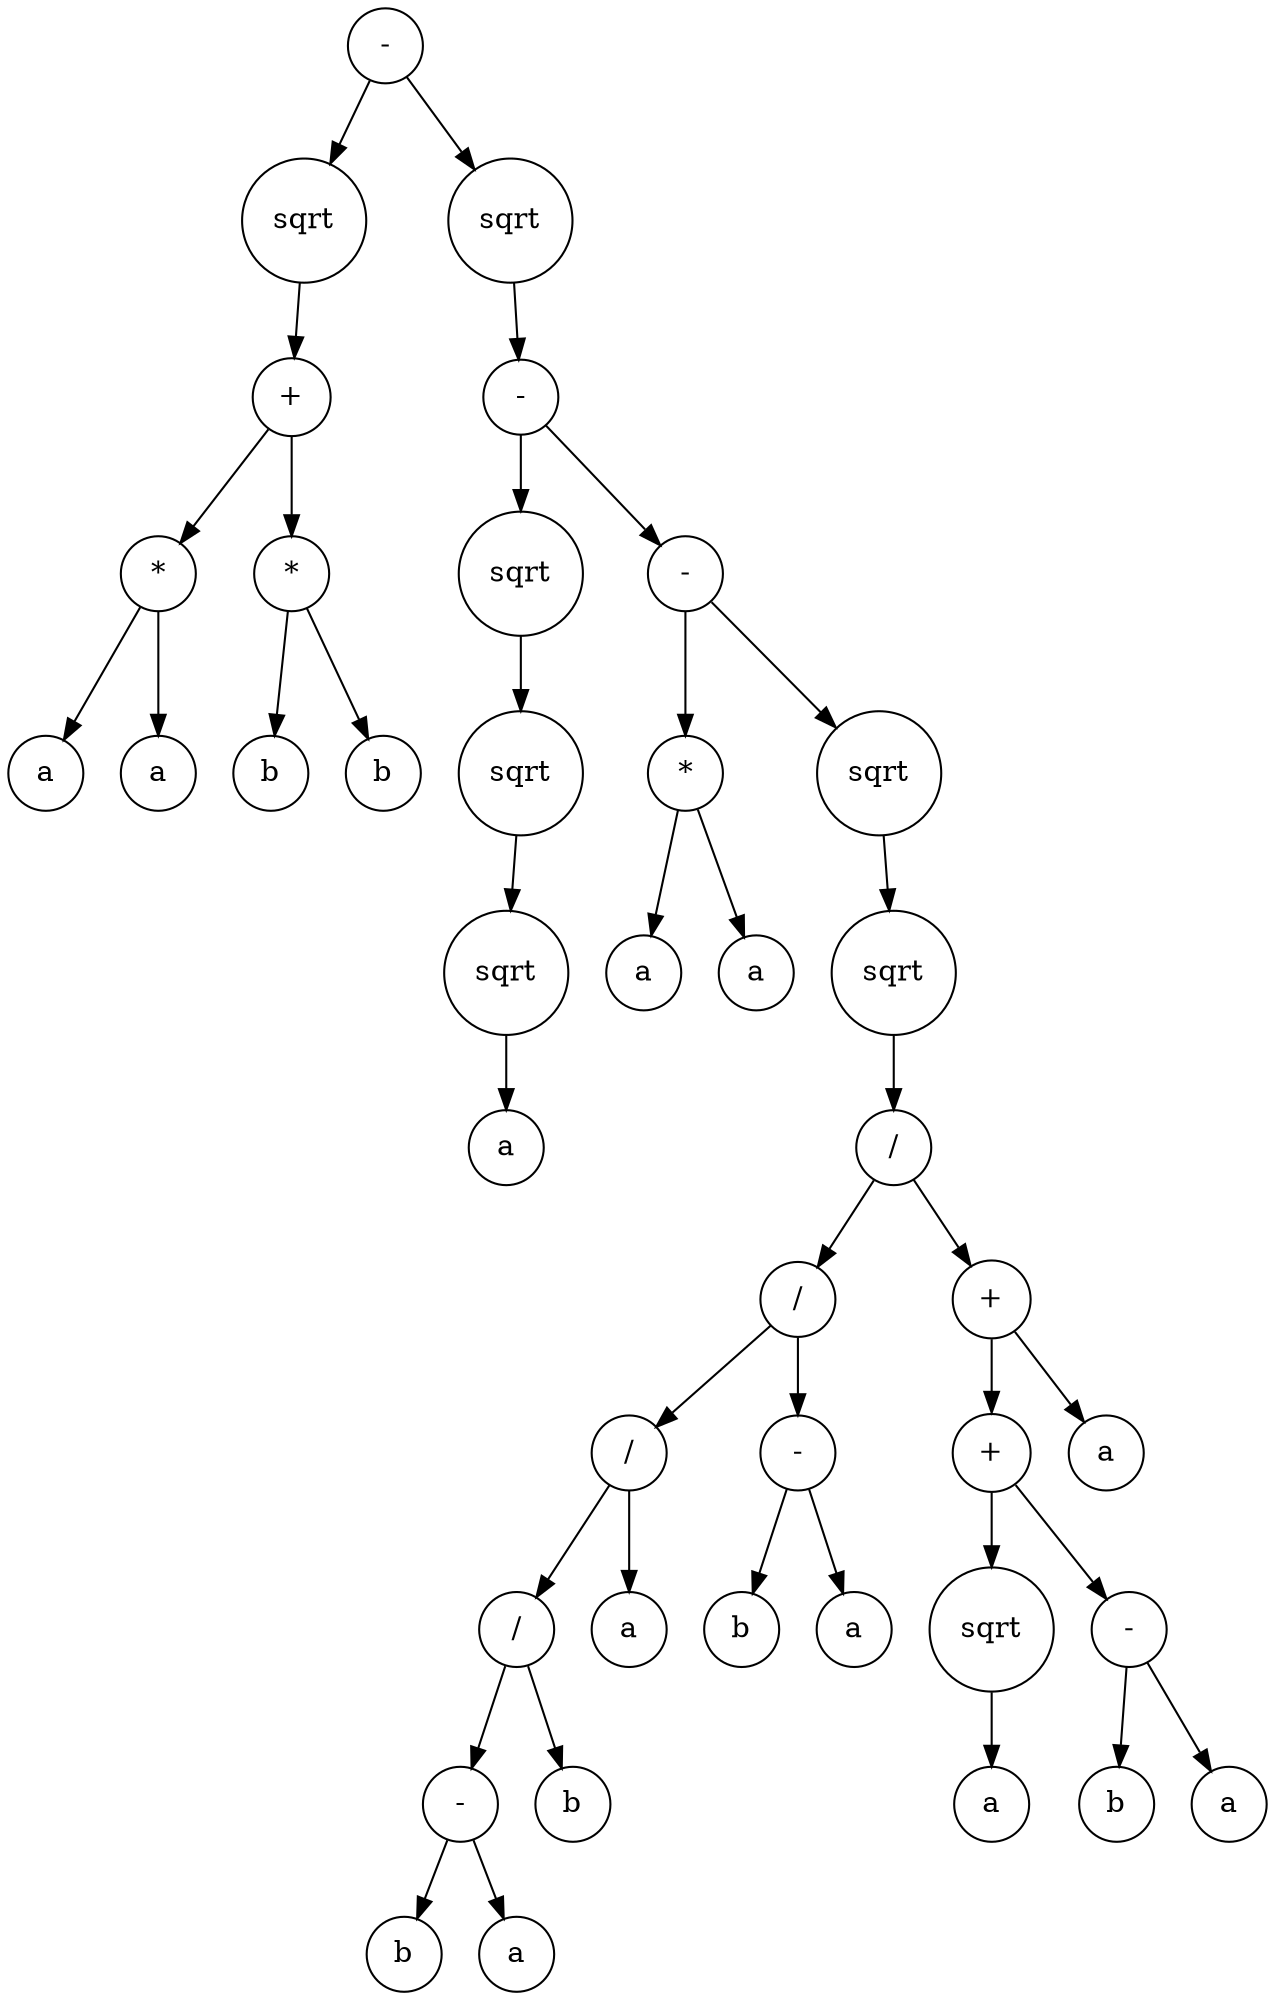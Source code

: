 digraph g {
graph [ordering=out];
node [shape=circle];
n[label = "-"];
n0[label = "sqrt"];
n00[label = "+"];
n000[label = "*"];
n0000[label = "a"];
n000 -> n0000;
n0001[label = "a"];
n000 -> n0001;
n00 -> n000;
n001[label = "*"];
n0010[label = "b"];
n001 -> n0010;
n0011[label = "b"];
n001 -> n0011;
n00 -> n001;
n0 -> n00;
n -> n0;
n1[label = "sqrt"];
n10[label = "-"];
n100[label = "sqrt"];
n1000[label = "sqrt"];
n10000[label = "sqrt"];
n100000[label = "a"];
n10000 -> n100000;
n1000 -> n10000;
n100 -> n1000;
n10 -> n100;
n101[label = "-"];
n1010[label = "*"];
n10100[label = "a"];
n1010 -> n10100;
n10101[label = "a"];
n1010 -> n10101;
n101 -> n1010;
n1011[label = "sqrt"];
n10110[label = "sqrt"];
n101100[label = "/"];
n1011000[label = "/"];
n10110000[label = "/"];
n101100000[label = "/"];
n1011000000[label = "-"];
n10110000000[label = "b"];
n1011000000 -> n10110000000;
n10110000001[label = "a"];
n1011000000 -> n10110000001;
n101100000 -> n1011000000;
n1011000001[label = "b"];
n101100000 -> n1011000001;
n10110000 -> n101100000;
n101100001[label = "a"];
n10110000 -> n101100001;
n1011000 -> n10110000;
n10110001[label = "-"];
n101100010[label = "b"];
n10110001 -> n101100010;
n101100011[label = "a"];
n10110001 -> n101100011;
n1011000 -> n10110001;
n101100 -> n1011000;
n1011001[label = "+"];
n10110010[label = "+"];
n101100100[label = "sqrt"];
n1011001000[label = "a"];
n101100100 -> n1011001000;
n10110010 -> n101100100;
n101100101[label = "-"];
n1011001010[label = "b"];
n101100101 -> n1011001010;
n1011001011[label = "a"];
n101100101 -> n1011001011;
n10110010 -> n101100101;
n1011001 -> n10110010;
n10110011[label = "a"];
n1011001 -> n10110011;
n101100 -> n1011001;
n10110 -> n101100;
n1011 -> n10110;
n101 -> n1011;
n10 -> n101;
n1 -> n10;
n -> n1;
}
